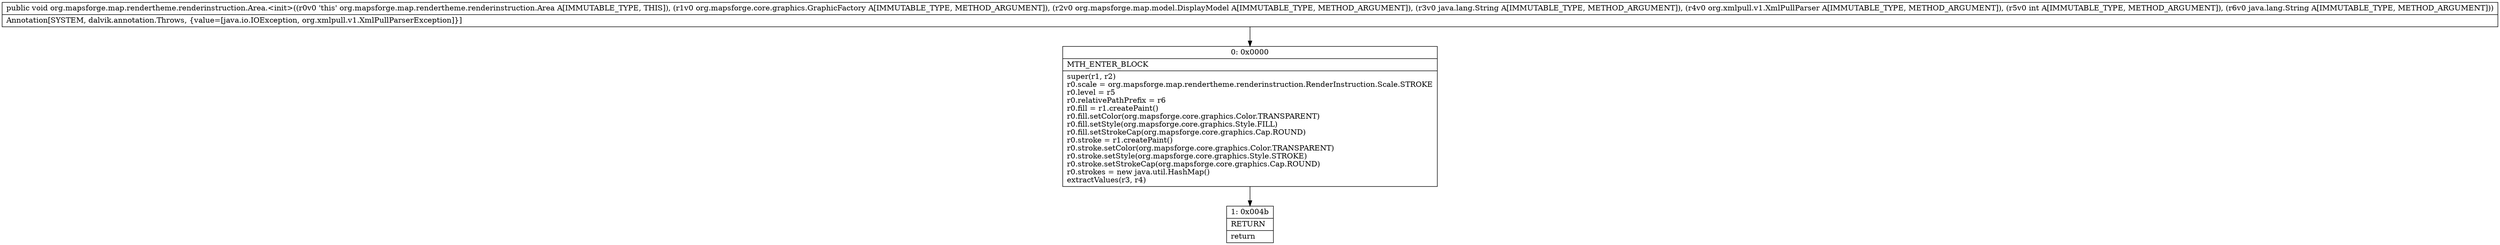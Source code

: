 digraph "CFG fororg.mapsforge.map.rendertheme.renderinstruction.Area.\<init\>(Lorg\/mapsforge\/core\/graphics\/GraphicFactory;Lorg\/mapsforge\/map\/model\/DisplayModel;Ljava\/lang\/String;Lorg\/xmlpull\/v1\/XmlPullParser;ILjava\/lang\/String;)V" {
Node_0 [shape=record,label="{0\:\ 0x0000|MTH_ENTER_BLOCK\l|super(r1, r2)\lr0.scale = org.mapsforge.map.rendertheme.renderinstruction.RenderInstruction.Scale.STROKE\lr0.level = r5\lr0.relativePathPrefix = r6\lr0.fill = r1.createPaint()\lr0.fill.setColor(org.mapsforge.core.graphics.Color.TRANSPARENT)\lr0.fill.setStyle(org.mapsforge.core.graphics.Style.FILL)\lr0.fill.setStrokeCap(org.mapsforge.core.graphics.Cap.ROUND)\lr0.stroke = r1.createPaint()\lr0.stroke.setColor(org.mapsforge.core.graphics.Color.TRANSPARENT)\lr0.stroke.setStyle(org.mapsforge.core.graphics.Style.STROKE)\lr0.stroke.setStrokeCap(org.mapsforge.core.graphics.Cap.ROUND)\lr0.strokes = new java.util.HashMap()\lextractValues(r3, r4)\l}"];
Node_1 [shape=record,label="{1\:\ 0x004b|RETURN\l|return\l}"];
MethodNode[shape=record,label="{public void org.mapsforge.map.rendertheme.renderinstruction.Area.\<init\>((r0v0 'this' org.mapsforge.map.rendertheme.renderinstruction.Area A[IMMUTABLE_TYPE, THIS]), (r1v0 org.mapsforge.core.graphics.GraphicFactory A[IMMUTABLE_TYPE, METHOD_ARGUMENT]), (r2v0 org.mapsforge.map.model.DisplayModel A[IMMUTABLE_TYPE, METHOD_ARGUMENT]), (r3v0 java.lang.String A[IMMUTABLE_TYPE, METHOD_ARGUMENT]), (r4v0 org.xmlpull.v1.XmlPullParser A[IMMUTABLE_TYPE, METHOD_ARGUMENT]), (r5v0 int A[IMMUTABLE_TYPE, METHOD_ARGUMENT]), (r6v0 java.lang.String A[IMMUTABLE_TYPE, METHOD_ARGUMENT]))  | Annotation[SYSTEM, dalvik.annotation.Throws, \{value=[java.io.IOException, org.xmlpull.v1.XmlPullParserException]\}]\l}"];
MethodNode -> Node_0;
Node_0 -> Node_1;
}

